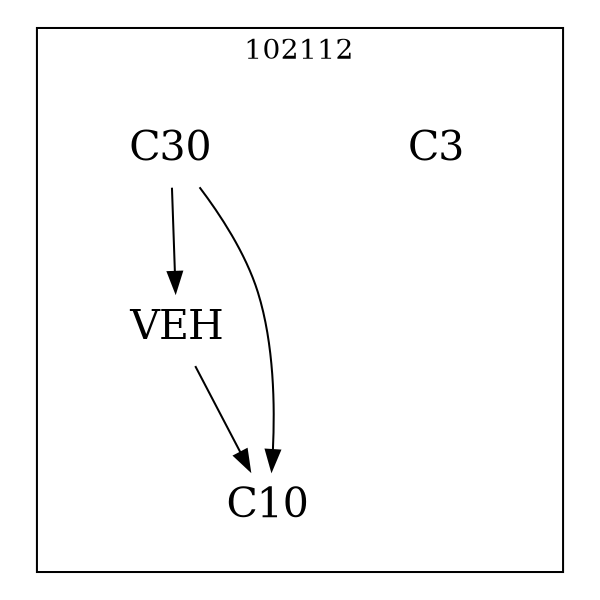 strict digraph DAGS {
	size = "4,4!" ; ratio ="fill"; subgraph cluster_0{
			labeldoc = "t";
			label = "102112";node	[label= VEH, shape = plaintext, fontsize=20] VEH;node	[label= C3, shape = plaintext, fontsize=20] C3;node	[label= C10, shape = plaintext, fontsize=20] C10;node	[label= C30, shape = plaintext, fontsize=20] C30;
VEH->C10;
C30->VEH;
C30->C10;
	}}